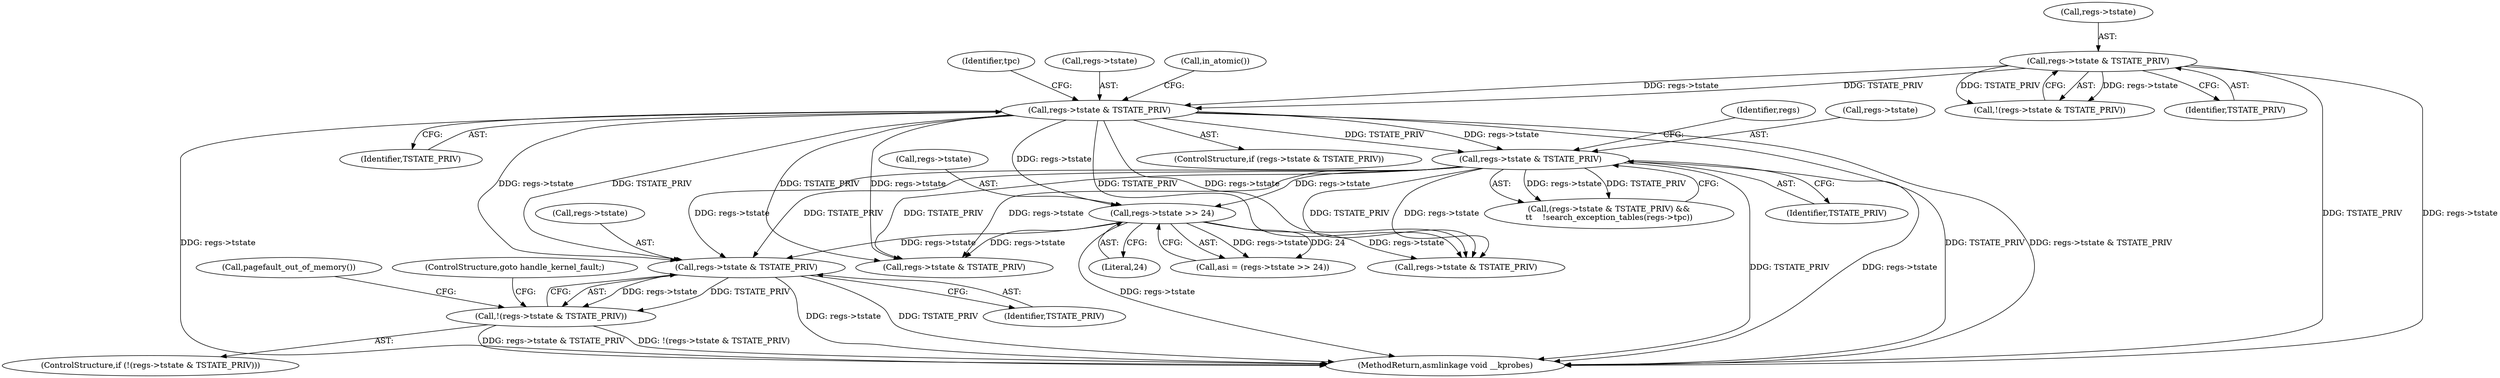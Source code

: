 digraph "0_linux_a8b0ca17b80e92faab46ee7179ba9e99ccb61233_44@pointer" {
"1000621" [label="(Call,regs->tstate & TSTATE_PRIV)"];
"1000196" [label="(Call,regs->tstate & TSTATE_PRIV)"];
"1000164" [label="(Call,regs->tstate & TSTATE_PRIV)"];
"1000371" [label="(Call,regs->tstate >> 24)"];
"1000255" [label="(Call,regs->tstate & TSTATE_PRIV)"];
"1000620" [label="(Call,!(regs->tstate & TSTATE_PRIV))"];
"1000627" [label="(Call,pagefault_out_of_memory())"];
"1000625" [label="(Identifier,TSTATE_PRIV)"];
"1000263" [label="(Identifier,regs)"];
"1000621" [label="(Call,regs->tstate & TSTATE_PRIV)"];
"1000375" [label="(Literal,24)"];
"1000620" [label="(Call,!(regs->tstate & TSTATE_PRIV))"];
"1000165" [label="(Call,regs->tstate)"];
"1000204" [label="(Identifier,tpc)"];
"1000629" [label="(ControlStructure,goto handle_kernel_fault;)"];
"1000255" [label="(Call,regs->tstate & TSTATE_PRIV)"];
"1000254" [label="(Call,(regs->tstate & TSTATE_PRIV) &&\n\t\t    !search_exception_tables(regs->tpc))"];
"1000655" [label="(Call,regs->tstate & TSTATE_PRIV)"];
"1000619" [label="(ControlStructure,if (!(regs->tstate & TSTATE_PRIV)))"];
"1000163" [label="(Call,!(regs->tstate & TSTATE_PRIV))"];
"1000195" [label="(ControlStructure,if (regs->tstate & TSTATE_PRIV))"];
"1000372" [label="(Call,regs->tstate)"];
"1000371" [label="(Call,regs->tstate >> 24)"];
"1000197" [label="(Call,regs->tstate)"];
"1000417" [label="(Call,regs->tstate & TSTATE_PRIV)"];
"1000661" [label="(MethodReturn,asmlinkage void __kprobes)"];
"1000164" [label="(Call,regs->tstate & TSTATE_PRIV)"];
"1000622" [label="(Call,regs->tstate)"];
"1000256" [label="(Call,regs->tstate)"];
"1000369" [label="(Call,asi = (regs->tstate >> 24))"];
"1000235" [label="(Call,in_atomic())"];
"1000196" [label="(Call,regs->tstate & TSTATE_PRIV)"];
"1000168" [label="(Identifier,TSTATE_PRIV)"];
"1000259" [label="(Identifier,TSTATE_PRIV)"];
"1000200" [label="(Identifier,TSTATE_PRIV)"];
"1000621" -> "1000620"  [label="AST: "];
"1000621" -> "1000625"  [label="CFG: "];
"1000622" -> "1000621"  [label="AST: "];
"1000625" -> "1000621"  [label="AST: "];
"1000620" -> "1000621"  [label="CFG: "];
"1000621" -> "1000661"  [label="DDG: regs->tstate"];
"1000621" -> "1000661"  [label="DDG: TSTATE_PRIV"];
"1000621" -> "1000620"  [label="DDG: regs->tstate"];
"1000621" -> "1000620"  [label="DDG: TSTATE_PRIV"];
"1000196" -> "1000621"  [label="DDG: regs->tstate"];
"1000196" -> "1000621"  [label="DDG: TSTATE_PRIV"];
"1000371" -> "1000621"  [label="DDG: regs->tstate"];
"1000255" -> "1000621"  [label="DDG: regs->tstate"];
"1000255" -> "1000621"  [label="DDG: TSTATE_PRIV"];
"1000196" -> "1000195"  [label="AST: "];
"1000196" -> "1000200"  [label="CFG: "];
"1000197" -> "1000196"  [label="AST: "];
"1000200" -> "1000196"  [label="AST: "];
"1000204" -> "1000196"  [label="CFG: "];
"1000235" -> "1000196"  [label="CFG: "];
"1000196" -> "1000661"  [label="DDG: TSTATE_PRIV"];
"1000196" -> "1000661"  [label="DDG: regs->tstate"];
"1000196" -> "1000661"  [label="DDG: regs->tstate & TSTATE_PRIV"];
"1000164" -> "1000196"  [label="DDG: regs->tstate"];
"1000164" -> "1000196"  [label="DDG: TSTATE_PRIV"];
"1000196" -> "1000255"  [label="DDG: regs->tstate"];
"1000196" -> "1000255"  [label="DDG: TSTATE_PRIV"];
"1000196" -> "1000371"  [label="DDG: regs->tstate"];
"1000196" -> "1000417"  [label="DDG: regs->tstate"];
"1000196" -> "1000417"  [label="DDG: TSTATE_PRIV"];
"1000196" -> "1000655"  [label="DDG: regs->tstate"];
"1000196" -> "1000655"  [label="DDG: TSTATE_PRIV"];
"1000164" -> "1000163"  [label="AST: "];
"1000164" -> "1000168"  [label="CFG: "];
"1000165" -> "1000164"  [label="AST: "];
"1000168" -> "1000164"  [label="AST: "];
"1000163" -> "1000164"  [label="CFG: "];
"1000164" -> "1000661"  [label="DDG: TSTATE_PRIV"];
"1000164" -> "1000661"  [label="DDG: regs->tstate"];
"1000164" -> "1000163"  [label="DDG: regs->tstate"];
"1000164" -> "1000163"  [label="DDG: TSTATE_PRIV"];
"1000371" -> "1000369"  [label="AST: "];
"1000371" -> "1000375"  [label="CFG: "];
"1000372" -> "1000371"  [label="AST: "];
"1000375" -> "1000371"  [label="AST: "];
"1000369" -> "1000371"  [label="CFG: "];
"1000371" -> "1000661"  [label="DDG: regs->tstate"];
"1000371" -> "1000369"  [label="DDG: regs->tstate"];
"1000371" -> "1000369"  [label="DDG: 24"];
"1000255" -> "1000371"  [label="DDG: regs->tstate"];
"1000371" -> "1000417"  [label="DDG: regs->tstate"];
"1000371" -> "1000655"  [label="DDG: regs->tstate"];
"1000255" -> "1000254"  [label="AST: "];
"1000255" -> "1000259"  [label="CFG: "];
"1000256" -> "1000255"  [label="AST: "];
"1000259" -> "1000255"  [label="AST: "];
"1000263" -> "1000255"  [label="CFG: "];
"1000254" -> "1000255"  [label="CFG: "];
"1000255" -> "1000661"  [label="DDG: TSTATE_PRIV"];
"1000255" -> "1000661"  [label="DDG: regs->tstate"];
"1000255" -> "1000254"  [label="DDG: regs->tstate"];
"1000255" -> "1000254"  [label="DDG: TSTATE_PRIV"];
"1000255" -> "1000417"  [label="DDG: regs->tstate"];
"1000255" -> "1000417"  [label="DDG: TSTATE_PRIV"];
"1000255" -> "1000655"  [label="DDG: regs->tstate"];
"1000255" -> "1000655"  [label="DDG: TSTATE_PRIV"];
"1000620" -> "1000619"  [label="AST: "];
"1000627" -> "1000620"  [label="CFG: "];
"1000629" -> "1000620"  [label="CFG: "];
"1000620" -> "1000661"  [label="DDG: regs->tstate & TSTATE_PRIV"];
"1000620" -> "1000661"  [label="DDG: !(regs->tstate & TSTATE_PRIV)"];
}
